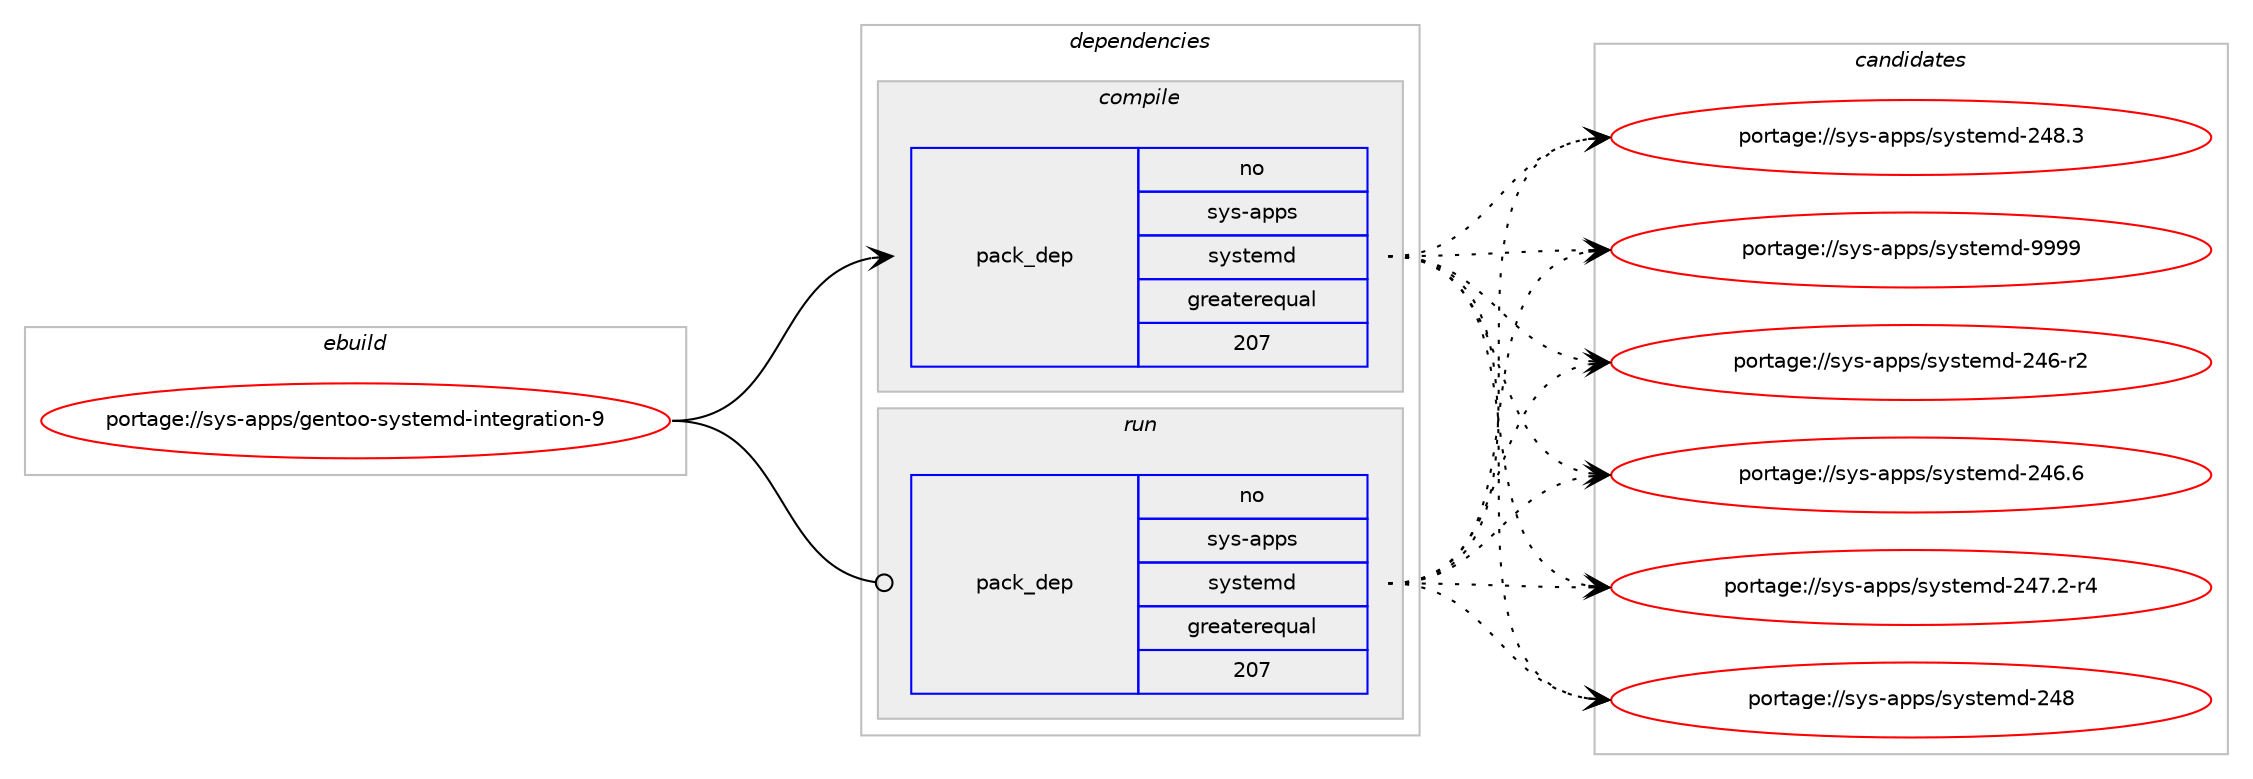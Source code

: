 digraph prolog {

# *************
# Graph options
# *************

newrank=true;
concentrate=true;
compound=true;
graph [rankdir=LR,fontname=Helvetica,fontsize=10,ranksep=1.5];#, ranksep=2.5, nodesep=0.2];
edge  [arrowhead=vee];
node  [fontname=Helvetica,fontsize=10];

# **********
# The ebuild
# **********

subgraph cluster_leftcol {
color=gray;
rank=same;
label=<<i>ebuild</i>>;
id [label="portage://sys-apps/gentoo-systemd-integration-9", color=red, width=4, href="../sys-apps/gentoo-systemd-integration-9.svg"];
}

# ****************
# The dependencies
# ****************

subgraph cluster_midcol {
color=gray;
label=<<i>dependencies</i>>;
subgraph cluster_compile {
fillcolor="#eeeeee";
style=filled;
label=<<i>compile</i>>;
subgraph pack181 {
dependency376 [label=<<TABLE BORDER="0" CELLBORDER="1" CELLSPACING="0" CELLPADDING="4" WIDTH="220"><TR><TD ROWSPAN="6" CELLPADDING="30">pack_dep</TD></TR><TR><TD WIDTH="110">no</TD></TR><TR><TD>sys-apps</TD></TR><TR><TD>systemd</TD></TR><TR><TD>greaterequal</TD></TR><TR><TD>207</TD></TR></TABLE>>, shape=none, color=blue];
}
id:e -> dependency376:w [weight=20,style="solid",arrowhead="vee"];
}
subgraph cluster_compileandrun {
fillcolor="#eeeeee";
style=filled;
label=<<i>compile and run</i>>;
}
subgraph cluster_run {
fillcolor="#eeeeee";
style=filled;
label=<<i>run</i>>;
subgraph pack182 {
dependency377 [label=<<TABLE BORDER="0" CELLBORDER="1" CELLSPACING="0" CELLPADDING="4" WIDTH="220"><TR><TD ROWSPAN="6" CELLPADDING="30">pack_dep</TD></TR><TR><TD WIDTH="110">no</TD></TR><TR><TD>sys-apps</TD></TR><TR><TD>systemd</TD></TR><TR><TD>greaterequal</TD></TR><TR><TD>207</TD></TR></TABLE>>, shape=none, color=blue];
}
id:e -> dependency377:w [weight=20,style="solid",arrowhead="odot"];
# *** BEGIN UNKNOWN DEPENDENCY TYPE (TODO) ***
# id -> package_dependency(portage://sys-apps/gentoo-systemd-integration-9,run,weak,sys-fs,eudev,none,[,,],[],[])
# *** END UNKNOWN DEPENDENCY TYPE (TODO) ***

# *** BEGIN UNKNOWN DEPENDENCY TYPE (TODO) ***
# id -> package_dependency(portage://sys-apps/gentoo-systemd-integration-9,run,weak,sys-fs,udev,none,[,,],[],[])
# *** END UNKNOWN DEPENDENCY TYPE (TODO) ***

}
}

# **************
# The candidates
# **************

subgraph cluster_choices {
rank=same;
color=gray;
label=<<i>candidates</i>>;

subgraph choice181 {
color=black;
nodesep=1;
choice115121115459711211211547115121115116101109100455052544511450 [label="portage://sys-apps/systemd-246-r2", color=red, width=4,href="../sys-apps/systemd-246-r2.svg"];
choice115121115459711211211547115121115116101109100455052544654 [label="portage://sys-apps/systemd-246.6", color=red, width=4,href="../sys-apps/systemd-246.6.svg"];
choice1151211154597112112115471151211151161011091004550525546504511452 [label="portage://sys-apps/systemd-247.2-r4", color=red, width=4,href="../sys-apps/systemd-247.2-r4.svg"];
choice11512111545971121121154711512111511610110910045505256 [label="portage://sys-apps/systemd-248", color=red, width=4,href="../sys-apps/systemd-248.svg"];
choice115121115459711211211547115121115116101109100455052564651 [label="portage://sys-apps/systemd-248.3", color=red, width=4,href="../sys-apps/systemd-248.3.svg"];
choice1151211154597112112115471151211151161011091004557575757 [label="portage://sys-apps/systemd-9999", color=red, width=4,href="../sys-apps/systemd-9999.svg"];
dependency376:e -> choice115121115459711211211547115121115116101109100455052544511450:w [style=dotted,weight="100"];
dependency376:e -> choice115121115459711211211547115121115116101109100455052544654:w [style=dotted,weight="100"];
dependency376:e -> choice1151211154597112112115471151211151161011091004550525546504511452:w [style=dotted,weight="100"];
dependency376:e -> choice11512111545971121121154711512111511610110910045505256:w [style=dotted,weight="100"];
dependency376:e -> choice115121115459711211211547115121115116101109100455052564651:w [style=dotted,weight="100"];
dependency376:e -> choice1151211154597112112115471151211151161011091004557575757:w [style=dotted,weight="100"];
}
subgraph choice182 {
color=black;
nodesep=1;
choice115121115459711211211547115121115116101109100455052544511450 [label="portage://sys-apps/systemd-246-r2", color=red, width=4,href="../sys-apps/systemd-246-r2.svg"];
choice115121115459711211211547115121115116101109100455052544654 [label="portage://sys-apps/systemd-246.6", color=red, width=4,href="../sys-apps/systemd-246.6.svg"];
choice1151211154597112112115471151211151161011091004550525546504511452 [label="portage://sys-apps/systemd-247.2-r4", color=red, width=4,href="../sys-apps/systemd-247.2-r4.svg"];
choice11512111545971121121154711512111511610110910045505256 [label="portage://sys-apps/systemd-248", color=red, width=4,href="../sys-apps/systemd-248.svg"];
choice115121115459711211211547115121115116101109100455052564651 [label="portage://sys-apps/systemd-248.3", color=red, width=4,href="../sys-apps/systemd-248.3.svg"];
choice1151211154597112112115471151211151161011091004557575757 [label="portage://sys-apps/systemd-9999", color=red, width=4,href="../sys-apps/systemd-9999.svg"];
dependency377:e -> choice115121115459711211211547115121115116101109100455052544511450:w [style=dotted,weight="100"];
dependency377:e -> choice115121115459711211211547115121115116101109100455052544654:w [style=dotted,weight="100"];
dependency377:e -> choice1151211154597112112115471151211151161011091004550525546504511452:w [style=dotted,weight="100"];
dependency377:e -> choice11512111545971121121154711512111511610110910045505256:w [style=dotted,weight="100"];
dependency377:e -> choice115121115459711211211547115121115116101109100455052564651:w [style=dotted,weight="100"];
dependency377:e -> choice1151211154597112112115471151211151161011091004557575757:w [style=dotted,weight="100"];
}
}

}
